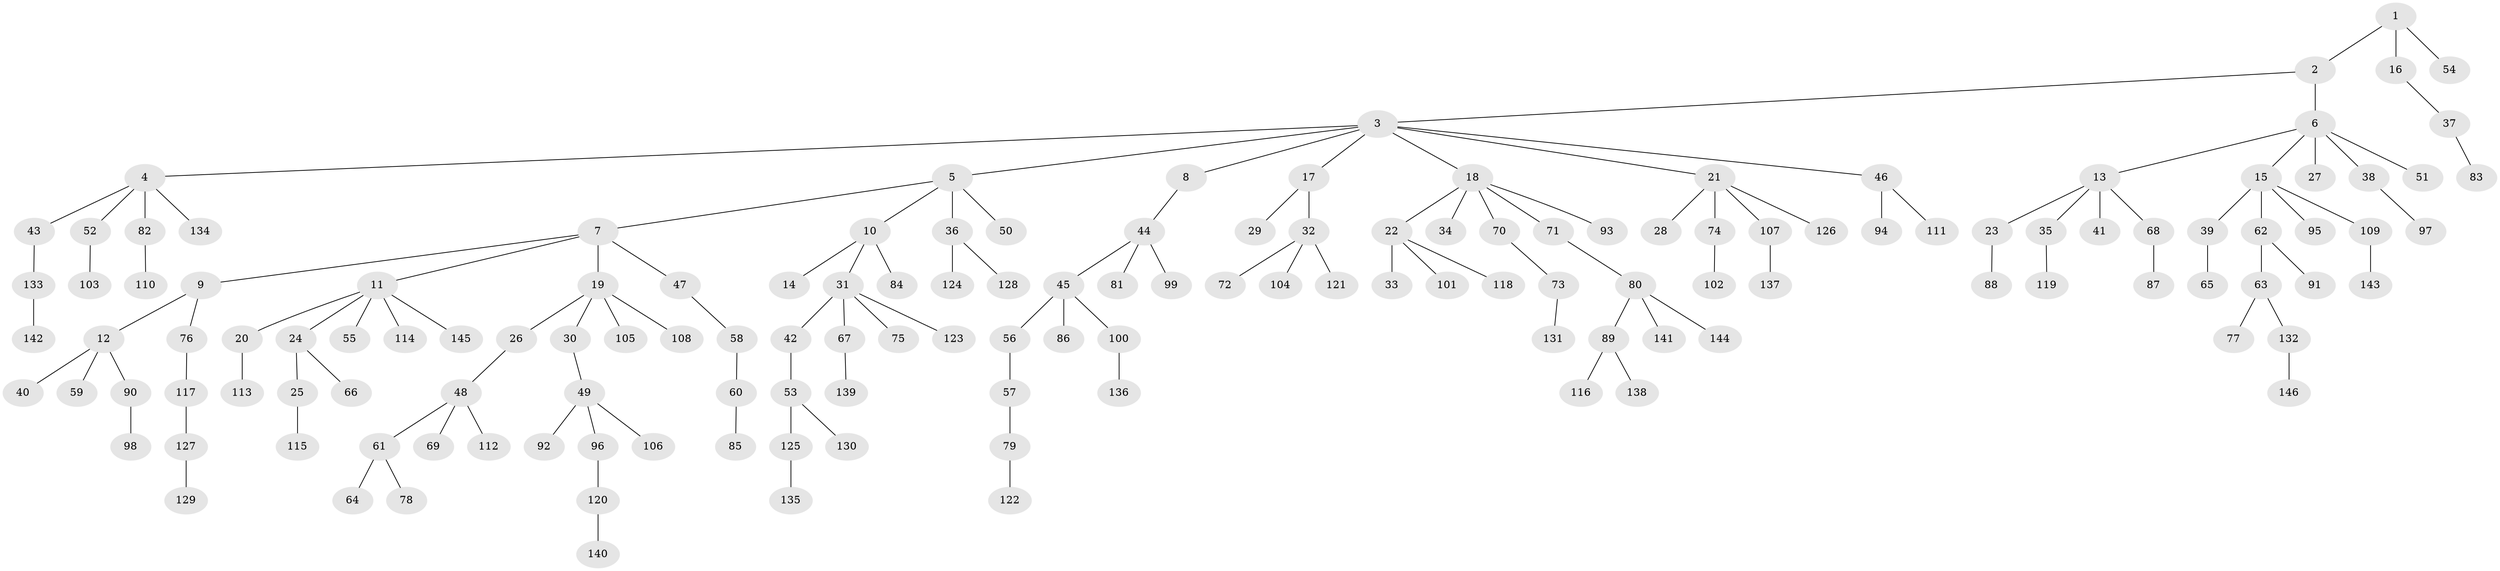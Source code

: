 // Generated by graph-tools (version 1.1) at 2025/53/03/09/25 04:53:37]
// undirected, 146 vertices, 145 edges
graph export_dot {
graph [start="1"]
  node [color=gray90,style=filled];
  1;
  2;
  3;
  4;
  5;
  6;
  7;
  8;
  9;
  10;
  11;
  12;
  13;
  14;
  15;
  16;
  17;
  18;
  19;
  20;
  21;
  22;
  23;
  24;
  25;
  26;
  27;
  28;
  29;
  30;
  31;
  32;
  33;
  34;
  35;
  36;
  37;
  38;
  39;
  40;
  41;
  42;
  43;
  44;
  45;
  46;
  47;
  48;
  49;
  50;
  51;
  52;
  53;
  54;
  55;
  56;
  57;
  58;
  59;
  60;
  61;
  62;
  63;
  64;
  65;
  66;
  67;
  68;
  69;
  70;
  71;
  72;
  73;
  74;
  75;
  76;
  77;
  78;
  79;
  80;
  81;
  82;
  83;
  84;
  85;
  86;
  87;
  88;
  89;
  90;
  91;
  92;
  93;
  94;
  95;
  96;
  97;
  98;
  99;
  100;
  101;
  102;
  103;
  104;
  105;
  106;
  107;
  108;
  109;
  110;
  111;
  112;
  113;
  114;
  115;
  116;
  117;
  118;
  119;
  120;
  121;
  122;
  123;
  124;
  125;
  126;
  127;
  128;
  129;
  130;
  131;
  132;
  133;
  134;
  135;
  136;
  137;
  138;
  139;
  140;
  141;
  142;
  143;
  144;
  145;
  146;
  1 -- 2;
  1 -- 16;
  1 -- 54;
  2 -- 3;
  2 -- 6;
  3 -- 4;
  3 -- 5;
  3 -- 8;
  3 -- 17;
  3 -- 18;
  3 -- 21;
  3 -- 46;
  4 -- 43;
  4 -- 52;
  4 -- 82;
  4 -- 134;
  5 -- 7;
  5 -- 10;
  5 -- 36;
  5 -- 50;
  6 -- 13;
  6 -- 15;
  6 -- 27;
  6 -- 38;
  6 -- 51;
  7 -- 9;
  7 -- 11;
  7 -- 19;
  7 -- 47;
  8 -- 44;
  9 -- 12;
  9 -- 76;
  10 -- 14;
  10 -- 31;
  10 -- 84;
  11 -- 20;
  11 -- 24;
  11 -- 55;
  11 -- 114;
  11 -- 145;
  12 -- 40;
  12 -- 59;
  12 -- 90;
  13 -- 23;
  13 -- 35;
  13 -- 41;
  13 -- 68;
  15 -- 39;
  15 -- 62;
  15 -- 95;
  15 -- 109;
  16 -- 37;
  17 -- 29;
  17 -- 32;
  18 -- 22;
  18 -- 34;
  18 -- 70;
  18 -- 71;
  18 -- 93;
  19 -- 26;
  19 -- 30;
  19 -- 105;
  19 -- 108;
  20 -- 113;
  21 -- 28;
  21 -- 74;
  21 -- 107;
  21 -- 126;
  22 -- 33;
  22 -- 101;
  22 -- 118;
  23 -- 88;
  24 -- 25;
  24 -- 66;
  25 -- 115;
  26 -- 48;
  30 -- 49;
  31 -- 42;
  31 -- 67;
  31 -- 75;
  31 -- 123;
  32 -- 72;
  32 -- 104;
  32 -- 121;
  35 -- 119;
  36 -- 124;
  36 -- 128;
  37 -- 83;
  38 -- 97;
  39 -- 65;
  42 -- 53;
  43 -- 133;
  44 -- 45;
  44 -- 81;
  44 -- 99;
  45 -- 56;
  45 -- 86;
  45 -- 100;
  46 -- 94;
  46 -- 111;
  47 -- 58;
  48 -- 61;
  48 -- 69;
  48 -- 112;
  49 -- 92;
  49 -- 96;
  49 -- 106;
  52 -- 103;
  53 -- 125;
  53 -- 130;
  56 -- 57;
  57 -- 79;
  58 -- 60;
  60 -- 85;
  61 -- 64;
  61 -- 78;
  62 -- 63;
  62 -- 91;
  63 -- 77;
  63 -- 132;
  67 -- 139;
  68 -- 87;
  70 -- 73;
  71 -- 80;
  73 -- 131;
  74 -- 102;
  76 -- 117;
  79 -- 122;
  80 -- 89;
  80 -- 141;
  80 -- 144;
  82 -- 110;
  89 -- 116;
  89 -- 138;
  90 -- 98;
  96 -- 120;
  100 -- 136;
  107 -- 137;
  109 -- 143;
  117 -- 127;
  120 -- 140;
  125 -- 135;
  127 -- 129;
  132 -- 146;
  133 -- 142;
}
